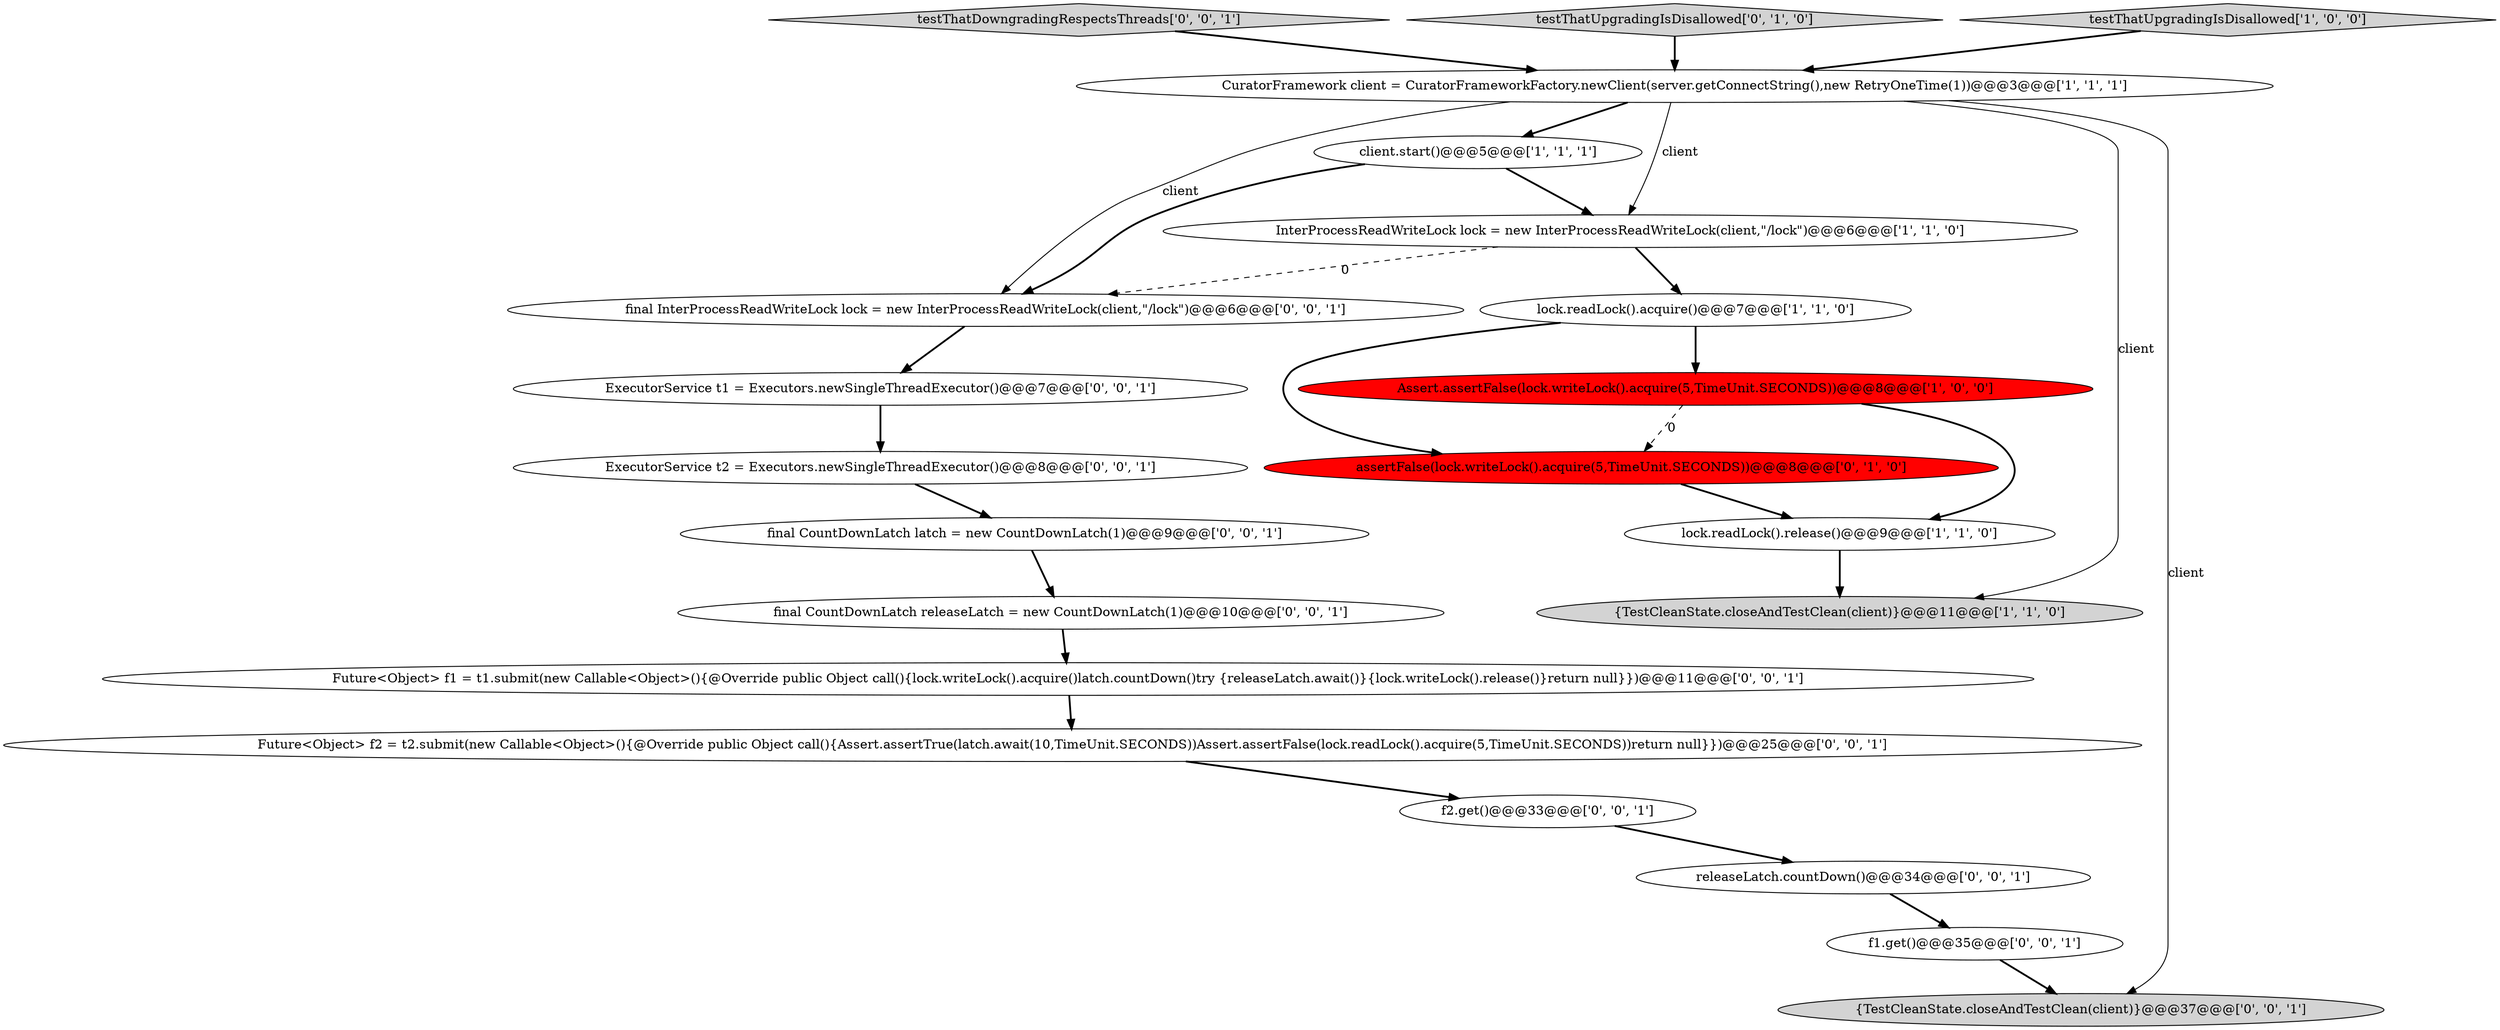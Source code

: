digraph {
20 [style = filled, label = "ExecutorService t2 = Executors.newSingleThreadExecutor()@@@8@@@['0', '0', '1']", fillcolor = white, shape = ellipse image = "AAA0AAABBB3BBB"];
1 [style = filled, label = "client.start()@@@5@@@['1', '1', '1']", fillcolor = white, shape = ellipse image = "AAA0AAABBB1BBB"];
19 [style = filled, label = "final InterProcessReadWriteLock lock = new InterProcessReadWriteLock(client,\"/lock\")@@@6@@@['0', '0', '1']", fillcolor = white, shape = ellipse image = "AAA0AAABBB3BBB"];
10 [style = filled, label = "final CountDownLatch releaseLatch = new CountDownLatch(1)@@@10@@@['0', '0', '1']", fillcolor = white, shape = ellipse image = "AAA0AAABBB3BBB"];
6 [style = filled, label = "{TestCleanState.closeAndTestClean(client)}@@@11@@@['1', '1', '0']", fillcolor = lightgray, shape = ellipse image = "AAA0AAABBB1BBB"];
14 [style = filled, label = "f2.get()@@@33@@@['0', '0', '1']", fillcolor = white, shape = ellipse image = "AAA0AAABBB3BBB"];
16 [style = filled, label = "testThatDowngradingRespectsThreads['0', '0', '1']", fillcolor = lightgray, shape = diamond image = "AAA0AAABBB3BBB"];
12 [style = filled, label = "ExecutorService t1 = Executors.newSingleThreadExecutor()@@@7@@@['0', '0', '1']", fillcolor = white, shape = ellipse image = "AAA0AAABBB3BBB"];
15 [style = filled, label = "{TestCleanState.closeAndTestClean(client)}@@@37@@@['0', '0', '1']", fillcolor = lightgray, shape = ellipse image = "AAA0AAABBB3BBB"];
18 [style = filled, label = "f1.get()@@@35@@@['0', '0', '1']", fillcolor = white, shape = ellipse image = "AAA0AAABBB3BBB"];
8 [style = filled, label = "testThatUpgradingIsDisallowed['0', '1', '0']", fillcolor = lightgray, shape = diamond image = "AAA0AAABBB2BBB"];
17 [style = filled, label = "Future<Object> f1 = t1.submit(new Callable<Object>(){@Override public Object call(){lock.writeLock().acquire()latch.countDown()try {releaseLatch.await()}{lock.writeLock().release()}return null}})@@@11@@@['0', '0', '1']", fillcolor = white, shape = ellipse image = "AAA0AAABBB3BBB"];
0 [style = filled, label = "lock.readLock().release()@@@9@@@['1', '1', '0']", fillcolor = white, shape = ellipse image = "AAA0AAABBB1BBB"];
11 [style = filled, label = "Future<Object> f2 = t2.submit(new Callable<Object>(){@Override public Object call(){Assert.assertTrue(latch.await(10,TimeUnit.SECONDS))Assert.assertFalse(lock.readLock().acquire(5,TimeUnit.SECONDS))return null}})@@@25@@@['0', '0', '1']", fillcolor = white, shape = ellipse image = "AAA0AAABBB3BBB"];
4 [style = filled, label = "CuratorFramework client = CuratorFrameworkFactory.newClient(server.getConnectString(),new RetryOneTime(1))@@@3@@@['1', '1', '1']", fillcolor = white, shape = ellipse image = "AAA0AAABBB1BBB"];
7 [style = filled, label = "testThatUpgradingIsDisallowed['1', '0', '0']", fillcolor = lightgray, shape = diamond image = "AAA0AAABBB1BBB"];
13 [style = filled, label = "releaseLatch.countDown()@@@34@@@['0', '0', '1']", fillcolor = white, shape = ellipse image = "AAA0AAABBB3BBB"];
21 [style = filled, label = "final CountDownLatch latch = new CountDownLatch(1)@@@9@@@['0', '0', '1']", fillcolor = white, shape = ellipse image = "AAA0AAABBB3BBB"];
2 [style = filled, label = "InterProcessReadWriteLock lock = new InterProcessReadWriteLock(client,\"/lock\")@@@6@@@['1', '1', '0']", fillcolor = white, shape = ellipse image = "AAA0AAABBB1BBB"];
5 [style = filled, label = "lock.readLock().acquire()@@@7@@@['1', '1', '0']", fillcolor = white, shape = ellipse image = "AAA0AAABBB1BBB"];
9 [style = filled, label = "assertFalse(lock.writeLock().acquire(5,TimeUnit.SECONDS))@@@8@@@['0', '1', '0']", fillcolor = red, shape = ellipse image = "AAA1AAABBB2BBB"];
3 [style = filled, label = "Assert.assertFalse(lock.writeLock().acquire(5,TimeUnit.SECONDS))@@@8@@@['1', '0', '0']", fillcolor = red, shape = ellipse image = "AAA1AAABBB1BBB"];
5->3 [style = bold, label=""];
21->10 [style = bold, label=""];
2->19 [style = dashed, label="0"];
9->0 [style = bold, label=""];
4->19 [style = solid, label="client"];
5->9 [style = bold, label=""];
19->12 [style = bold, label=""];
11->14 [style = bold, label=""];
0->6 [style = bold, label=""];
4->6 [style = solid, label="client"];
18->15 [style = bold, label=""];
12->20 [style = bold, label=""];
10->17 [style = bold, label=""];
7->4 [style = bold, label=""];
4->2 [style = solid, label="client"];
3->0 [style = bold, label=""];
20->21 [style = bold, label=""];
4->15 [style = solid, label="client"];
3->9 [style = dashed, label="0"];
1->2 [style = bold, label=""];
4->1 [style = bold, label=""];
8->4 [style = bold, label=""];
14->13 [style = bold, label=""];
16->4 [style = bold, label=""];
1->19 [style = bold, label=""];
13->18 [style = bold, label=""];
2->5 [style = bold, label=""];
17->11 [style = bold, label=""];
}
